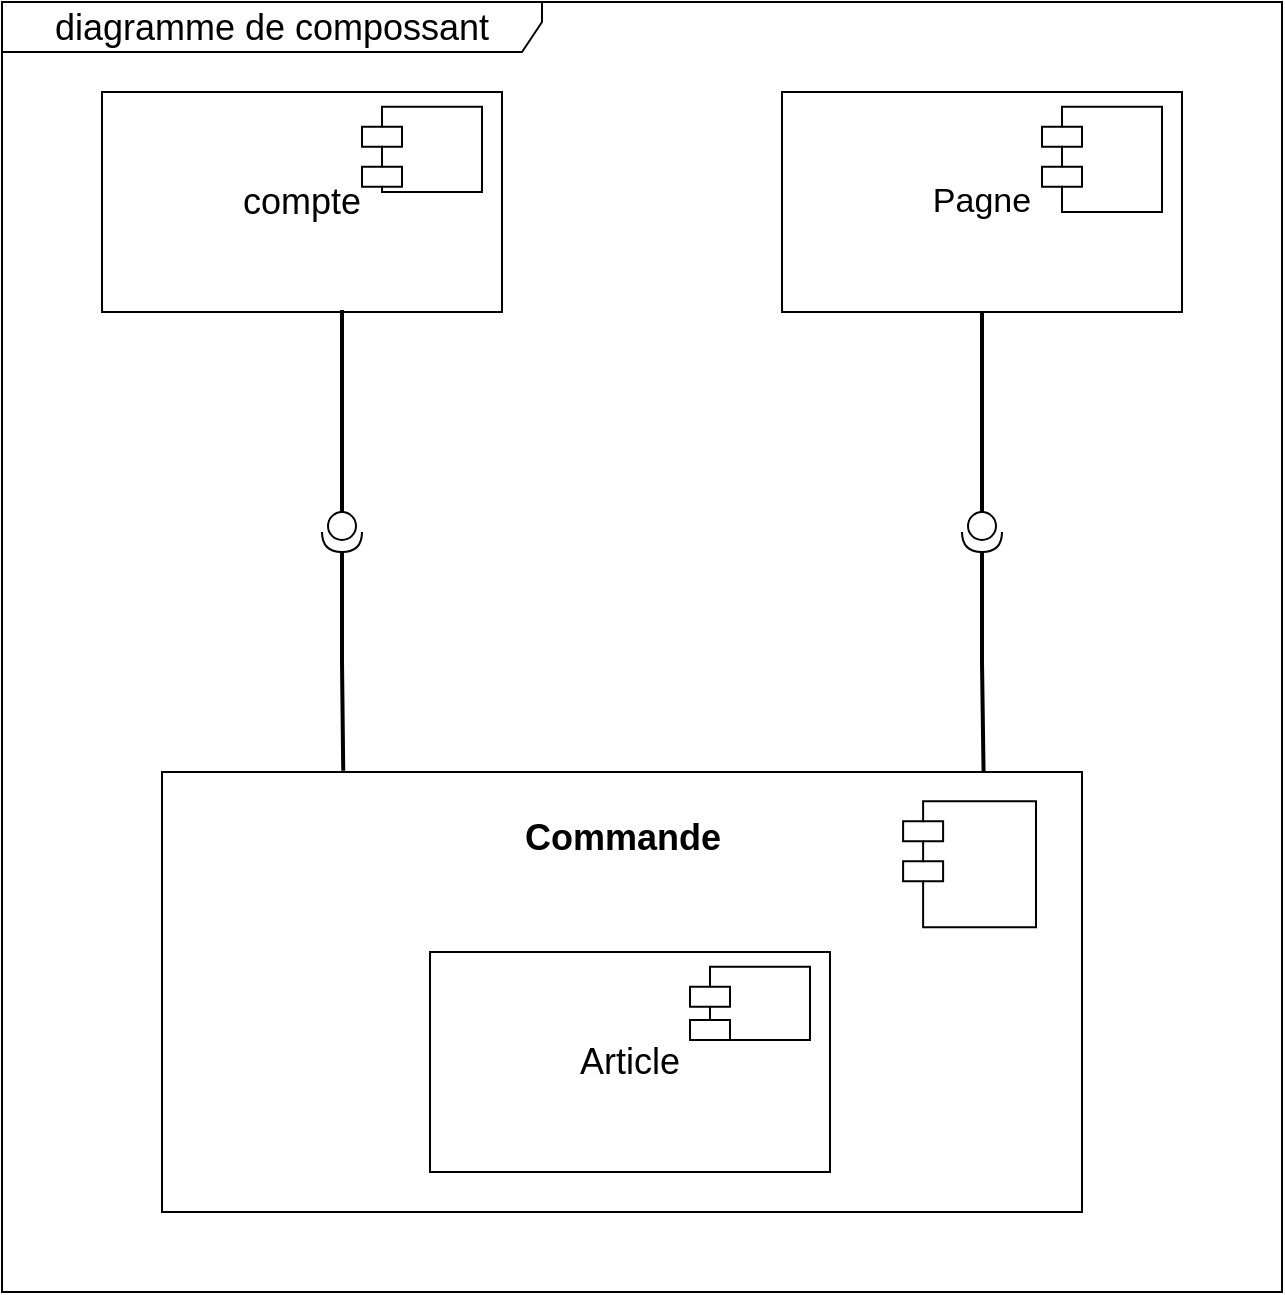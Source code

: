 <mxfile version="21.7.2" type="github">
  <diagram name="Page-1" id="c1clSyNlffM6hIzsCaj_">
    <mxGraphModel dx="1195" dy="663" grid="1" gridSize="10" guides="1" tooltips="1" connect="1" arrows="1" fold="1" page="1" pageScale="1" pageWidth="827" pageHeight="1169" math="0" shadow="0">
      <root>
        <mxCell id="0" />
        <mxCell id="1" parent="0" />
        <mxCell id="KFUqzXLgHkiOhpxwb7Rw-15" value="" style="group" vertex="1" connectable="0" parent="1">
          <mxGeometry x="150" y="180" width="200" height="110" as="geometry" />
        </mxCell>
        <mxCell id="KFUqzXLgHkiOhpxwb7Rw-2" value="&lt;font style=&quot;font-size: 18px;&quot;&gt;compte&lt;/font&gt;" style="rounded=0;whiteSpace=wrap;html=1;" vertex="1" parent="KFUqzXLgHkiOhpxwb7Rw-15">
          <mxGeometry width="200" height="110" as="geometry" />
        </mxCell>
        <mxCell id="KFUqzXLgHkiOhpxwb7Rw-1" value="" style="shape=module;align=left;spacingLeft=20;align=center;verticalAlign=top;whiteSpace=wrap;html=1;" vertex="1" parent="KFUqzXLgHkiOhpxwb7Rw-15">
          <mxGeometry x="130" y="7.33" width="60" height="42.67" as="geometry" />
        </mxCell>
        <mxCell id="KFUqzXLgHkiOhpxwb7Rw-44" value="" style="group" vertex="1" connectable="0" parent="1">
          <mxGeometry x="490" y="180" width="200" height="110" as="geometry" />
        </mxCell>
        <mxCell id="KFUqzXLgHkiOhpxwb7Rw-45" value="&lt;font style=&quot;font-size: 17px;&quot;&gt;Pagne&lt;/font&gt;" style="rounded=0;whiteSpace=wrap;html=1;" vertex="1" parent="KFUqzXLgHkiOhpxwb7Rw-44">
          <mxGeometry width="200" height="110" as="geometry" />
        </mxCell>
        <mxCell id="KFUqzXLgHkiOhpxwb7Rw-46" value="" style="shape=module;align=left;spacingLeft=20;align=center;verticalAlign=top;whiteSpace=wrap;html=1;" vertex="1" parent="KFUqzXLgHkiOhpxwb7Rw-44">
          <mxGeometry x="130" y="7.33" width="60" height="52.67" as="geometry" />
        </mxCell>
        <mxCell id="KFUqzXLgHkiOhpxwb7Rw-47" value="" style="group" vertex="1" connectable="0" parent="1">
          <mxGeometry x="180" y="520" width="460" height="220" as="geometry" />
        </mxCell>
        <mxCell id="KFUqzXLgHkiOhpxwb7Rw-48" value="" style="rounded=0;whiteSpace=wrap;html=1;" vertex="1" parent="KFUqzXLgHkiOhpxwb7Rw-47">
          <mxGeometry width="460.0" height="220" as="geometry" />
        </mxCell>
        <mxCell id="KFUqzXLgHkiOhpxwb7Rw-49" value="" style="shape=module;align=left;spacingLeft=20;align=center;verticalAlign=top;whiteSpace=wrap;html=1;" vertex="1" parent="KFUqzXLgHkiOhpxwb7Rw-47">
          <mxGeometry x="370.556" y="14.662" width="66.444" height="62.985" as="geometry" />
        </mxCell>
        <mxCell id="KFUqzXLgHkiOhpxwb7Rw-51" value="" style="group" vertex="1" connectable="0" parent="KFUqzXLgHkiOhpxwb7Rw-47">
          <mxGeometry x="134" y="90" width="200" height="110" as="geometry" />
        </mxCell>
        <mxCell id="KFUqzXLgHkiOhpxwb7Rw-52" value="&lt;font style=&quot;font-size: 18px;&quot;&gt;Article&lt;/font&gt;" style="rounded=0;whiteSpace=wrap;html=1;" vertex="1" parent="KFUqzXLgHkiOhpxwb7Rw-51">
          <mxGeometry width="200" height="110" as="geometry" />
        </mxCell>
        <mxCell id="KFUqzXLgHkiOhpxwb7Rw-53" value="" style="shape=module;align=left;spacingLeft=20;align=center;verticalAlign=top;whiteSpace=wrap;html=1;" vertex="1" parent="KFUqzXLgHkiOhpxwb7Rw-51">
          <mxGeometry x="130" y="7.333" width="60" height="36.667" as="geometry" />
        </mxCell>
        <mxCell id="KFUqzXLgHkiOhpxwb7Rw-62" value="&lt;font style=&quot;font-size: 18px;&quot;&gt;Commande&lt;/font&gt;" style="text;align=center;fontStyle=1;verticalAlign=middle;spacingLeft=3;spacingRight=3;strokeColor=none;rotatable=0;points=[[0,0.5],[1,0.5]];portConstraint=eastwest;html=1;" vertex="1" parent="KFUqzXLgHkiOhpxwb7Rw-47">
          <mxGeometry x="190" y="20" width="80" height="26" as="geometry" />
        </mxCell>
        <mxCell id="KFUqzXLgHkiOhpxwb7Rw-57" style="edgeStyle=orthogonalEdgeStyle;rounded=0;orthogonalLoop=1;jettySize=auto;html=1;exitX=1;exitY=0.5;exitDx=0;exitDy=0;exitPerimeter=0;entryX=0.197;entryY=-0.003;entryDx=0;entryDy=0;entryPerimeter=0;strokeWidth=2;endArrow=none;endFill=0;" edge="1" parent="1" source="KFUqzXLgHkiOhpxwb7Rw-54" target="KFUqzXLgHkiOhpxwb7Rw-48">
          <mxGeometry relative="1" as="geometry" />
        </mxCell>
        <mxCell id="KFUqzXLgHkiOhpxwb7Rw-58" style="edgeStyle=orthogonalEdgeStyle;rounded=0;orthogonalLoop=1;jettySize=auto;html=1;exitX=0;exitY=0.5;exitDx=0;exitDy=0;exitPerimeter=0;entryX=0.6;entryY=0.991;entryDx=0;entryDy=0;entryPerimeter=0;endArrow=none;endFill=0;strokeWidth=2;" edge="1" parent="1" source="KFUqzXLgHkiOhpxwb7Rw-54" target="KFUqzXLgHkiOhpxwb7Rw-2">
          <mxGeometry relative="1" as="geometry" />
        </mxCell>
        <mxCell id="KFUqzXLgHkiOhpxwb7Rw-54" value="" style="shape=providedRequiredInterface;html=1;verticalLabelPosition=bottom;sketch=0;rotation=90;" vertex="1" parent="1">
          <mxGeometry x="260" y="390" width="20" height="20" as="geometry" />
        </mxCell>
        <mxCell id="KFUqzXLgHkiOhpxwb7Rw-59" style="edgeStyle=orthogonalEdgeStyle;rounded=0;orthogonalLoop=1;jettySize=auto;html=1;exitX=1;exitY=0.5;exitDx=0;exitDy=0;exitPerimeter=0;entryX=0.893;entryY=-0.001;entryDx=0;entryDy=0;entryPerimeter=0;strokeWidth=2;endArrow=none;endFill=0;" edge="1" parent="1" source="KFUqzXLgHkiOhpxwb7Rw-55" target="KFUqzXLgHkiOhpxwb7Rw-48">
          <mxGeometry relative="1" as="geometry" />
        </mxCell>
        <mxCell id="KFUqzXLgHkiOhpxwb7Rw-60" style="edgeStyle=orthogonalEdgeStyle;rounded=0;orthogonalLoop=1;jettySize=auto;html=1;exitX=0;exitY=0.5;exitDx=0;exitDy=0;exitPerimeter=0;entryX=0.5;entryY=1;entryDx=0;entryDy=0;endArrow=none;endFill=0;strokeWidth=2;" edge="1" parent="1" source="KFUqzXLgHkiOhpxwb7Rw-55" target="KFUqzXLgHkiOhpxwb7Rw-45">
          <mxGeometry relative="1" as="geometry" />
        </mxCell>
        <mxCell id="KFUqzXLgHkiOhpxwb7Rw-55" value="" style="shape=providedRequiredInterface;html=1;verticalLabelPosition=bottom;sketch=0;rotation=90;" vertex="1" parent="1">
          <mxGeometry x="580" y="390" width="20" height="20" as="geometry" />
        </mxCell>
        <mxCell id="KFUqzXLgHkiOhpxwb7Rw-61" value="&lt;font style=&quot;font-size: 18px;&quot;&gt;diagramme de compossant&lt;/font&gt;" style="shape=umlFrame;whiteSpace=wrap;html=1;pointerEvents=0;width=270;height=25;" vertex="1" parent="1">
          <mxGeometry x="100" y="135" width="640" height="645" as="geometry" />
        </mxCell>
      </root>
    </mxGraphModel>
  </diagram>
</mxfile>
